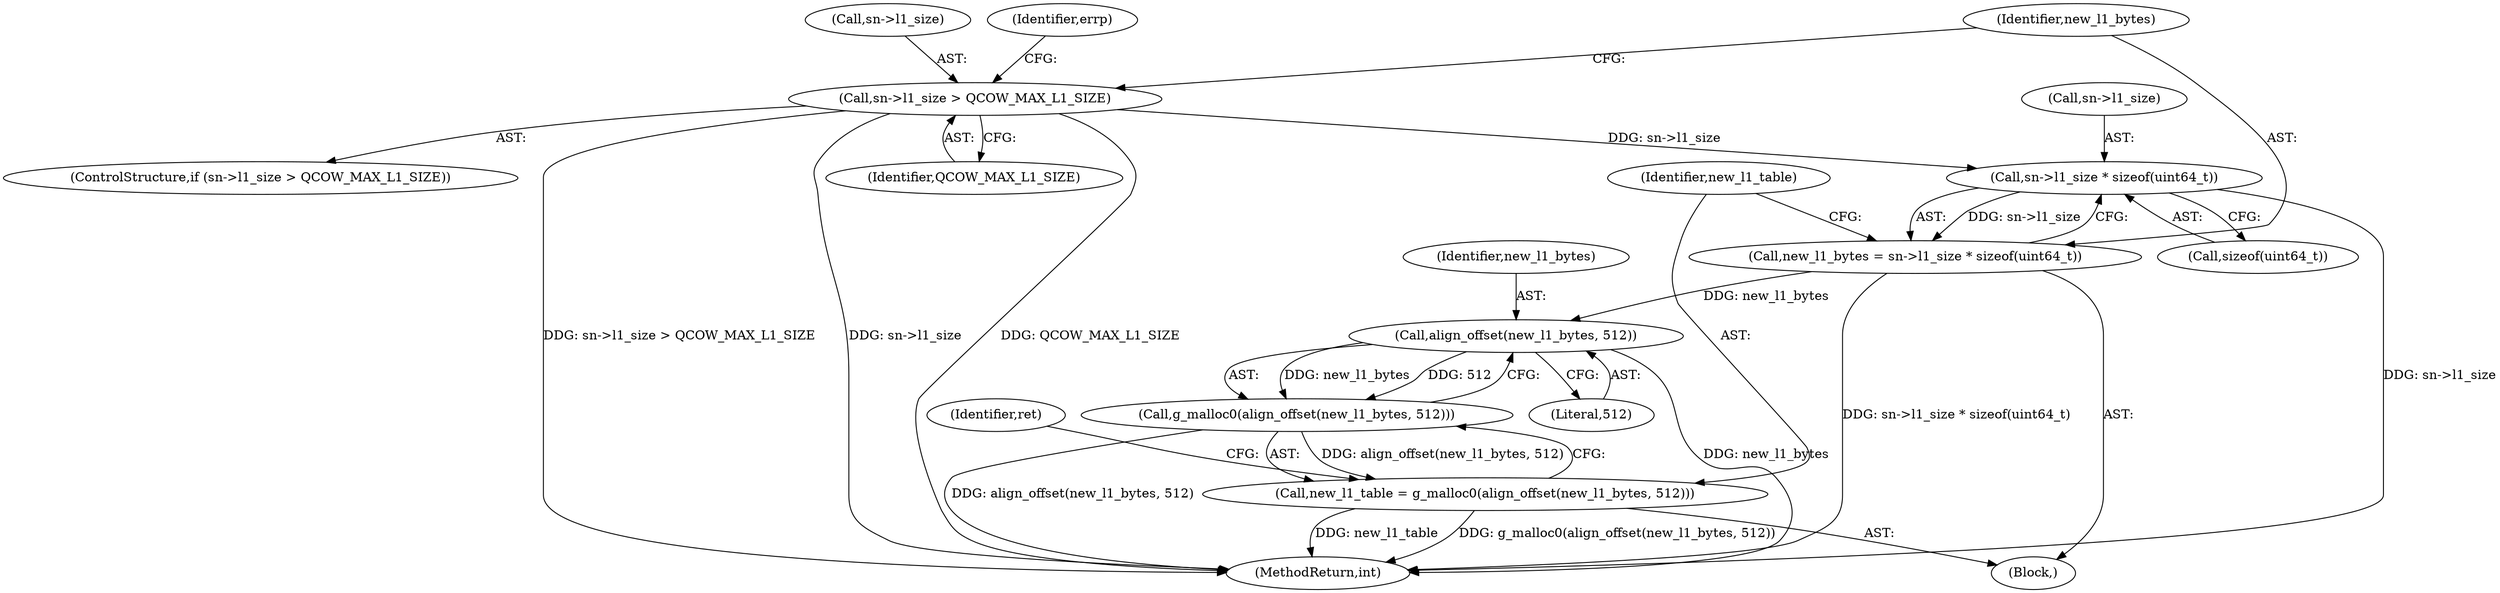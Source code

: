 digraph "0_qemu_6a83f8b5bec6f59e56cc49bd49e4c3f8f805d56f@API" {
"1000164" [label="(Call,sn->l1_size * sizeof(uint64_t))"];
"1000150" [label="(Call,sn->l1_size > QCOW_MAX_L1_SIZE)"];
"1000162" [label="(Call,new_l1_bytes = sn->l1_size * sizeof(uint64_t))"];
"1000173" [label="(Call,align_offset(new_l1_bytes, 512))"];
"1000172" [label="(Call,g_malloc0(align_offset(new_l1_bytes, 512)))"];
"1000170" [label="(Call,new_l1_table = g_malloc0(align_offset(new_l1_bytes, 512)))"];
"1000164" [label="(Call,sn->l1_size * sizeof(uint64_t))"];
"1000168" [label="(Call,sizeof(uint64_t))"];
"1000154" [label="(Identifier,QCOW_MAX_L1_SIZE)"];
"1000175" [label="(Literal,512)"];
"1000170" [label="(Call,new_l1_table = g_malloc0(align_offset(new_l1_bytes, 512)))"];
"1000149" [label="(ControlStructure,if (sn->l1_size > QCOW_MAX_L1_SIZE))"];
"1000173" [label="(Call,align_offset(new_l1_bytes, 512))"];
"1000178" [label="(MethodReturn,int)"];
"1000157" [label="(Identifier,errp)"];
"1000171" [label="(Identifier,new_l1_table)"];
"1000165" [label="(Call,sn->l1_size)"];
"1000151" [label="(Call,sn->l1_size)"];
"1000162" [label="(Call,new_l1_bytes = sn->l1_size * sizeof(uint64_t))"];
"1000107" [label="(Block,)"];
"1000172" [label="(Call,g_malloc0(align_offset(new_l1_bytes, 512)))"];
"1000174" [label="(Identifier,new_l1_bytes)"];
"1000177" [label="(Identifier,ret)"];
"1000163" [label="(Identifier,new_l1_bytes)"];
"1000150" [label="(Call,sn->l1_size > QCOW_MAX_L1_SIZE)"];
"1000164" -> "1000162"  [label="AST: "];
"1000164" -> "1000168"  [label="CFG: "];
"1000165" -> "1000164"  [label="AST: "];
"1000168" -> "1000164"  [label="AST: "];
"1000162" -> "1000164"  [label="CFG: "];
"1000164" -> "1000178"  [label="DDG: sn->l1_size"];
"1000164" -> "1000162"  [label="DDG: sn->l1_size"];
"1000150" -> "1000164"  [label="DDG: sn->l1_size"];
"1000150" -> "1000149"  [label="AST: "];
"1000150" -> "1000154"  [label="CFG: "];
"1000151" -> "1000150"  [label="AST: "];
"1000154" -> "1000150"  [label="AST: "];
"1000157" -> "1000150"  [label="CFG: "];
"1000163" -> "1000150"  [label="CFG: "];
"1000150" -> "1000178"  [label="DDG: sn->l1_size"];
"1000150" -> "1000178"  [label="DDG: QCOW_MAX_L1_SIZE"];
"1000150" -> "1000178"  [label="DDG: sn->l1_size > QCOW_MAX_L1_SIZE"];
"1000162" -> "1000107"  [label="AST: "];
"1000163" -> "1000162"  [label="AST: "];
"1000171" -> "1000162"  [label="CFG: "];
"1000162" -> "1000178"  [label="DDG: sn->l1_size * sizeof(uint64_t)"];
"1000162" -> "1000173"  [label="DDG: new_l1_bytes"];
"1000173" -> "1000172"  [label="AST: "];
"1000173" -> "1000175"  [label="CFG: "];
"1000174" -> "1000173"  [label="AST: "];
"1000175" -> "1000173"  [label="AST: "];
"1000172" -> "1000173"  [label="CFG: "];
"1000173" -> "1000178"  [label="DDG: new_l1_bytes"];
"1000173" -> "1000172"  [label="DDG: new_l1_bytes"];
"1000173" -> "1000172"  [label="DDG: 512"];
"1000172" -> "1000170"  [label="AST: "];
"1000170" -> "1000172"  [label="CFG: "];
"1000172" -> "1000178"  [label="DDG: align_offset(new_l1_bytes, 512)"];
"1000172" -> "1000170"  [label="DDG: align_offset(new_l1_bytes, 512)"];
"1000170" -> "1000107"  [label="AST: "];
"1000171" -> "1000170"  [label="AST: "];
"1000177" -> "1000170"  [label="CFG: "];
"1000170" -> "1000178"  [label="DDG: g_malloc0(align_offset(new_l1_bytes, 512))"];
"1000170" -> "1000178"  [label="DDG: new_l1_table"];
}
